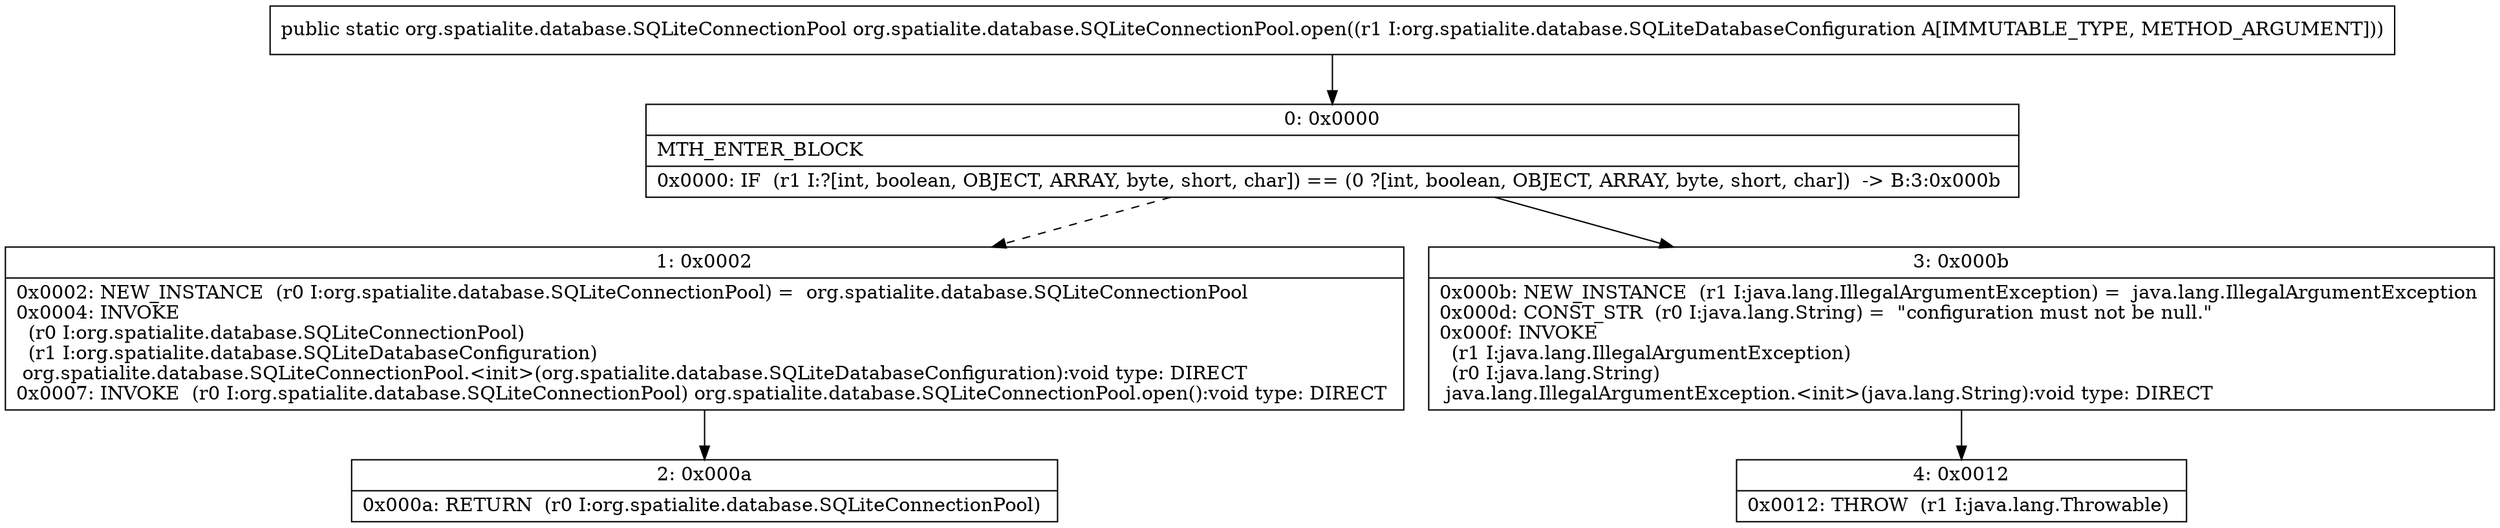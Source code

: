digraph "CFG fororg.spatialite.database.SQLiteConnectionPool.open(Lorg\/spatialite\/database\/SQLiteDatabaseConfiguration;)Lorg\/spatialite\/database\/SQLiteConnectionPool;" {
Node_0 [shape=record,label="{0\:\ 0x0000|MTH_ENTER_BLOCK\l|0x0000: IF  (r1 I:?[int, boolean, OBJECT, ARRAY, byte, short, char]) == (0 ?[int, boolean, OBJECT, ARRAY, byte, short, char])  \-\> B:3:0x000b \l}"];
Node_1 [shape=record,label="{1\:\ 0x0002|0x0002: NEW_INSTANCE  (r0 I:org.spatialite.database.SQLiteConnectionPool) =  org.spatialite.database.SQLiteConnectionPool \l0x0004: INVOKE  \l  (r0 I:org.spatialite.database.SQLiteConnectionPool)\l  (r1 I:org.spatialite.database.SQLiteDatabaseConfiguration)\l org.spatialite.database.SQLiteConnectionPool.\<init\>(org.spatialite.database.SQLiteDatabaseConfiguration):void type: DIRECT \l0x0007: INVOKE  (r0 I:org.spatialite.database.SQLiteConnectionPool) org.spatialite.database.SQLiteConnectionPool.open():void type: DIRECT \l}"];
Node_2 [shape=record,label="{2\:\ 0x000a|0x000a: RETURN  (r0 I:org.spatialite.database.SQLiteConnectionPool) \l}"];
Node_3 [shape=record,label="{3\:\ 0x000b|0x000b: NEW_INSTANCE  (r1 I:java.lang.IllegalArgumentException) =  java.lang.IllegalArgumentException \l0x000d: CONST_STR  (r0 I:java.lang.String) =  \"configuration must not be null.\" \l0x000f: INVOKE  \l  (r1 I:java.lang.IllegalArgumentException)\l  (r0 I:java.lang.String)\l java.lang.IllegalArgumentException.\<init\>(java.lang.String):void type: DIRECT \l}"];
Node_4 [shape=record,label="{4\:\ 0x0012|0x0012: THROW  (r1 I:java.lang.Throwable) \l}"];
MethodNode[shape=record,label="{public static org.spatialite.database.SQLiteConnectionPool org.spatialite.database.SQLiteConnectionPool.open((r1 I:org.spatialite.database.SQLiteDatabaseConfiguration A[IMMUTABLE_TYPE, METHOD_ARGUMENT])) }"];
MethodNode -> Node_0;
Node_0 -> Node_1[style=dashed];
Node_0 -> Node_3;
Node_1 -> Node_2;
Node_3 -> Node_4;
}


